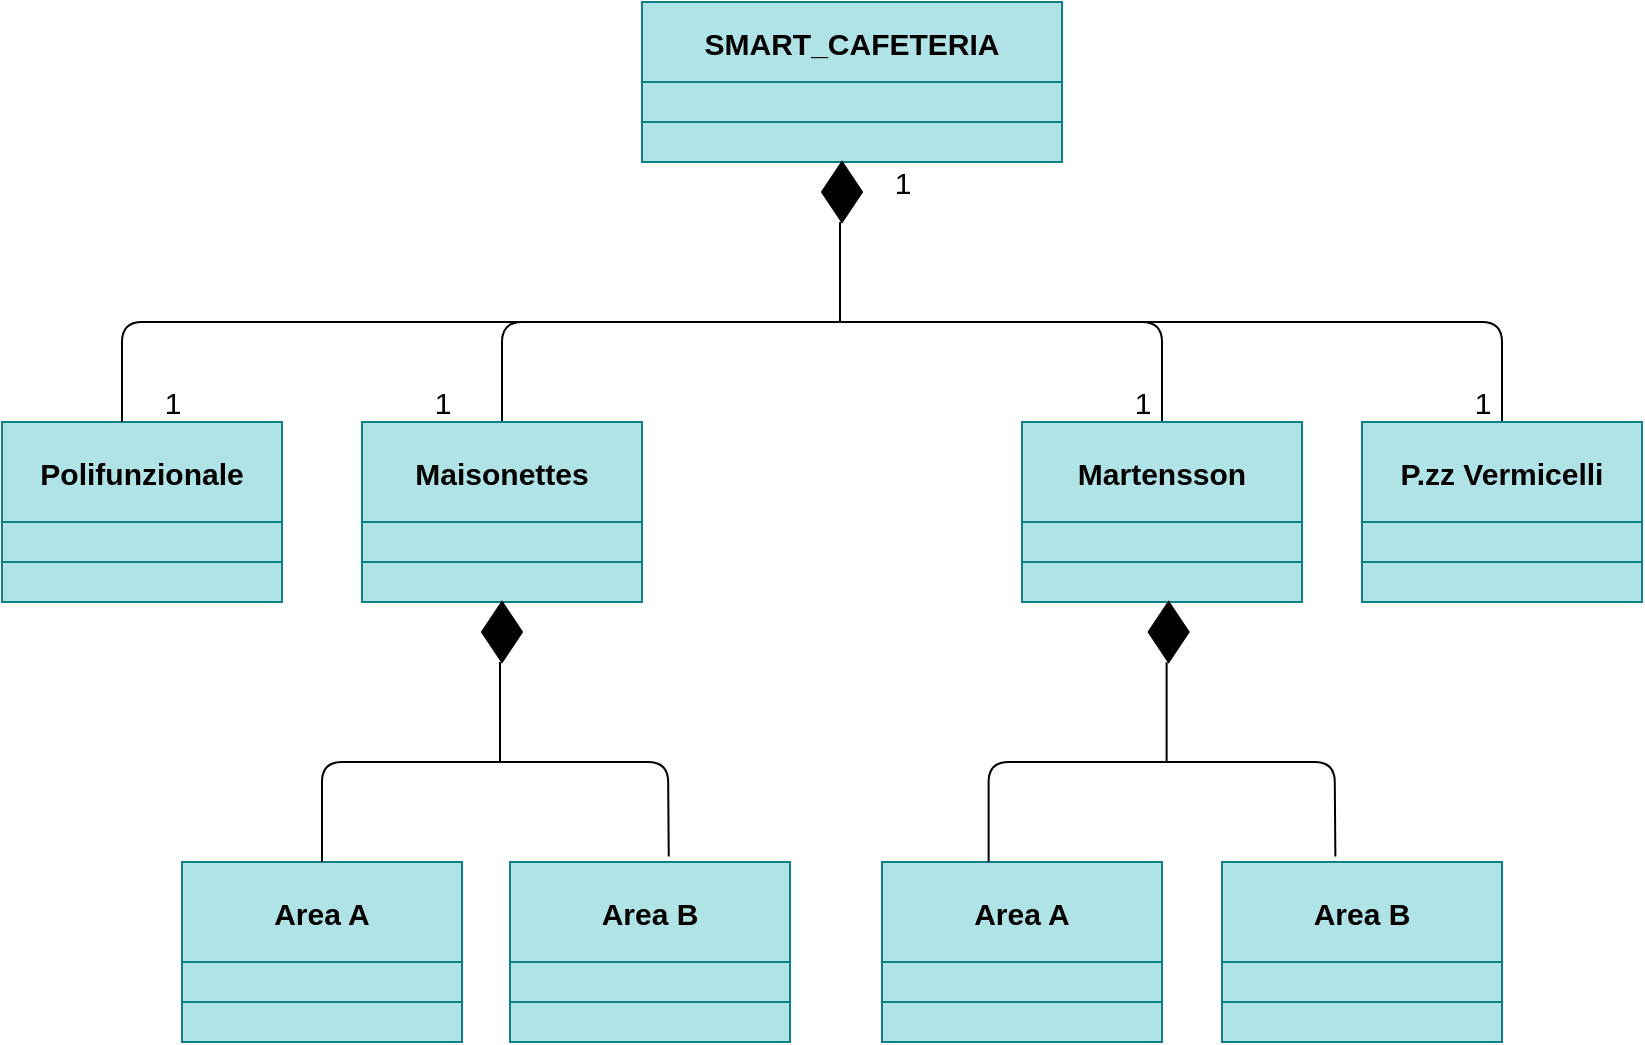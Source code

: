 <mxfile version="14.6.13" type="device"><diagram id="C5RBs43oDa-KdzZeNtuy" name="Page-1"><mxGraphModel dx="905" dy="672" grid="1" gridSize="10" guides="1" tooltips="1" connect="1" arrows="1" fold="1" page="1" pageScale="1" pageWidth="827" pageHeight="1169" math="0" shadow="0"><root><mxCell id="WIyWlLk6GJQsqaUBKTNV-0"/><mxCell id="WIyWlLk6GJQsqaUBKTNV-1" parent="WIyWlLk6GJQsqaUBKTNV-0"/><mxCell id="zkfFHV4jXpPFQw0GAbJ--0" value="SMART_CAFETERIA" style="swimlane;fontStyle=1;align=center;verticalAlign=middle;childLayout=stackLayout;horizontal=1;startSize=40;horizontalStack=0;resizeParent=1;resizeLast=0;collapsible=1;marginBottom=0;rounded=0;shadow=0;strokeWidth=1;labelBackgroundColor=none;fontSize=15;fillColor=#b0e3e6;strokeColor=#0e8088;" parent="WIyWlLk6GJQsqaUBKTNV-1" vertex="1"><mxGeometry x="340" y="20" width="210" height="80" as="geometry"><mxRectangle x="230" y="140" width="160" height="26" as="alternateBounds"/></mxGeometry></mxCell><mxCell id="wrboyRRPGr6BRCZR65KB-14" value="" style="rounded=0;whiteSpace=wrap;html=1;fillColor=#b0e3e6;strokeColor=#0e8088;" parent="zkfFHV4jXpPFQw0GAbJ--0" vertex="1"><mxGeometry y="40" width="210" height="20" as="geometry"/></mxCell><mxCell id="wrboyRRPGr6BRCZR65KB-15" value="" style="rounded=0;whiteSpace=wrap;html=1;fillColor=#b0e3e6;strokeColor=#0e8088;" parent="zkfFHV4jXpPFQw0GAbJ--0" vertex="1"><mxGeometry y="60" width="210" height="20" as="geometry"/></mxCell><mxCell id="HbgeqrJxLOaEAXsUwxn7-18" value="" style="rhombus;whiteSpace=wrap;html=1;fillColor=#000000;" parent="WIyWlLk6GJQsqaUBKTNV-1" vertex="1"><mxGeometry x="430" y="100" width="20" height="30" as="geometry"/></mxCell><mxCell id="HbgeqrJxLOaEAXsUwxn7-22" value="Polifunzionale" style="swimlane;fontStyle=1;align=center;verticalAlign=middle;childLayout=stackLayout;horizontal=1;startSize=50;horizontalStack=0;resizeParent=1;resizeLast=0;collapsible=1;marginBottom=0;rounded=0;shadow=0;strokeWidth=1;labelBackgroundColor=none;fontSize=15;fillColor=#b0e3e6;strokeColor=#0e8088;" parent="WIyWlLk6GJQsqaUBKTNV-1" vertex="1"><mxGeometry x="20" y="230" width="140" height="90" as="geometry"><mxRectangle x="230" y="140" width="160" height="26" as="alternateBounds"/></mxGeometry></mxCell><mxCell id="wrboyRRPGr6BRCZR65KB-0" value="" style="rounded=0;whiteSpace=wrap;html=1;fillColor=#b0e3e6;strokeColor=#0e8088;" parent="HbgeqrJxLOaEAXsUwxn7-22" vertex="1"><mxGeometry y="50" width="140" height="20" as="geometry"/></mxCell><mxCell id="wrboyRRPGr6BRCZR65KB-2" value="" style="rounded=0;whiteSpace=wrap;html=1;fillColor=#b0e3e6;strokeColor=#0e8088;" parent="HbgeqrJxLOaEAXsUwxn7-22" vertex="1"><mxGeometry y="70" width="140" height="20" as="geometry"/></mxCell><mxCell id="HbgeqrJxLOaEAXsUwxn7-27" value="" style="endArrow=none;html=1;fontSize=15;" parent="WIyWlLk6GJQsqaUBKTNV-1" edge="1"><mxGeometry width="50" height="50" relative="1" as="geometry"><mxPoint x="80" y="230" as="sourcePoint"/><mxPoint x="340" y="180" as="targetPoint"/><Array as="points"><mxPoint x="80" y="180"/></Array></mxGeometry></mxCell><mxCell id="HbgeqrJxLOaEAXsUwxn7-28" value="" style="endArrow=none;html=1;fontSize=15;exitX=0.5;exitY=0;exitDx=0;exitDy=0;" parent="WIyWlLk6GJQsqaUBKTNV-1" edge="1" source="wrboyRRPGr6BRCZR65KB-3"><mxGeometry width="50" height="50" relative="1" as="geometry"><mxPoint x="260" y="230.0" as="sourcePoint"/><mxPoint x="520" y="180" as="targetPoint"/><Array as="points"><mxPoint x="270" y="180"/></Array></mxGeometry></mxCell><mxCell id="HbgeqrJxLOaEAXsUwxn7-29" value="" style="endArrow=none;html=1;fontSize=15;exitX=0.5;exitY=0;exitDx=0;exitDy=0;" parent="WIyWlLk6GJQsqaUBKTNV-1" edge="1" source="wrboyRRPGr6BRCZR65KB-6"><mxGeometry width="50" height="50" relative="1" as="geometry"><mxPoint x="533" y="230.0" as="sourcePoint"/><mxPoint x="453" y="180" as="targetPoint"/><Array as="points"><mxPoint x="600" y="180"/></Array></mxGeometry></mxCell><mxCell id="HbgeqrJxLOaEAXsUwxn7-30" value="" style="endArrow=none;html=1;fontSize=15;exitX=0.5;exitY=0;exitDx=0;exitDy=0;" parent="WIyWlLk6GJQsqaUBKTNV-1" edge="1" source="wrboyRRPGr6BRCZR65KB-10"><mxGeometry width="50" height="50" relative="1" as="geometry"><mxPoint x="690" y="230.0" as="sourcePoint"/><mxPoint x="590" y="180" as="targetPoint"/><Array as="points"><mxPoint x="770" y="180"/></Array></mxGeometry></mxCell><mxCell id="HbgeqrJxLOaEAXsUwxn7-31" value="" style="endArrow=none;html=1;fontSize=15;" parent="WIyWlLk6GJQsqaUBKTNV-1" edge="1"><mxGeometry width="50" height="50" relative="1" as="geometry"><mxPoint x="439" y="180" as="sourcePoint"/><mxPoint x="439" y="130" as="targetPoint"/></mxGeometry></mxCell><mxCell id="HbgeqrJxLOaEAXsUwxn7-32" value="1" style="text;html=1;align=center;verticalAlign=middle;resizable=0;points=[];autosize=1;strokeColor=none;fontSize=15;" parent="WIyWlLk6GJQsqaUBKTNV-1" vertex="1"><mxGeometry x="95" y="210" width="20" height="20" as="geometry"/></mxCell><mxCell id="HbgeqrJxLOaEAXsUwxn7-33" value="1" style="text;html=1;align=center;verticalAlign=middle;resizable=0;points=[];autosize=1;strokeColor=none;fontSize=15;" parent="WIyWlLk6GJQsqaUBKTNV-1" vertex="1"><mxGeometry x="230" y="210" width="20" height="20" as="geometry"/></mxCell><mxCell id="HbgeqrJxLOaEAXsUwxn7-34" value="1" style="text;html=1;align=center;verticalAlign=middle;resizable=0;points=[];autosize=1;strokeColor=none;fontSize=15;" parent="WIyWlLk6GJQsqaUBKTNV-1" vertex="1"><mxGeometry x="580" y="210" width="20" height="20" as="geometry"/></mxCell><mxCell id="HbgeqrJxLOaEAXsUwxn7-35" value="1" style="text;html=1;align=center;verticalAlign=middle;resizable=0;points=[];autosize=1;strokeColor=none;fontSize=15;" parent="WIyWlLk6GJQsqaUBKTNV-1" vertex="1"><mxGeometry x="750" y="210" width="20" height="20" as="geometry"/></mxCell><mxCell id="HbgeqrJxLOaEAXsUwxn7-36" value="1" style="text;html=1;align=center;verticalAlign=middle;resizable=0;points=[];autosize=1;strokeColor=none;fontSize=15;" parent="WIyWlLk6GJQsqaUBKTNV-1" vertex="1"><mxGeometry x="460" y="100" width="20" height="20" as="geometry"/></mxCell><mxCell id="wrboyRRPGr6BRCZR65KB-3" value="Maisonettes" style="swimlane;fontStyle=1;align=center;verticalAlign=middle;childLayout=stackLayout;horizontal=1;startSize=50;horizontalStack=0;resizeParent=1;resizeLast=0;collapsible=1;marginBottom=0;rounded=0;shadow=0;strokeWidth=1;labelBackgroundColor=none;fontSize=15;fillColor=#b0e3e6;strokeColor=#0e8088;" parent="WIyWlLk6GJQsqaUBKTNV-1" vertex="1"><mxGeometry x="200" y="230" width="140" height="90" as="geometry"><mxRectangle x="230" y="140" width="160" height="26" as="alternateBounds"/></mxGeometry></mxCell><mxCell id="wrboyRRPGr6BRCZR65KB-4" value="" style="rounded=0;whiteSpace=wrap;html=1;fillColor=#b0e3e6;strokeColor=#0e8088;" parent="wrboyRRPGr6BRCZR65KB-3" vertex="1"><mxGeometry y="50" width="140" height="20" as="geometry"/></mxCell><mxCell id="wrboyRRPGr6BRCZR65KB-5" value="" style="rounded=0;whiteSpace=wrap;html=1;fillColor=#b0e3e6;strokeColor=#0e8088;" parent="wrboyRRPGr6BRCZR65KB-3" vertex="1"><mxGeometry y="70" width="140" height="20" as="geometry"/></mxCell><mxCell id="wrboyRRPGr6BRCZR65KB-6" value="Martensson" style="swimlane;fontStyle=1;align=center;verticalAlign=middle;childLayout=stackLayout;horizontal=1;startSize=50;horizontalStack=0;resizeParent=1;resizeLast=0;collapsible=1;marginBottom=0;rounded=0;shadow=0;strokeWidth=1;labelBackgroundColor=none;fontSize=15;fillColor=#b0e3e6;strokeColor=#0e8088;" parent="WIyWlLk6GJQsqaUBKTNV-1" vertex="1"><mxGeometry x="530" y="230" width="140" height="90" as="geometry"><mxRectangle x="230" y="140" width="160" height="26" as="alternateBounds"/></mxGeometry></mxCell><mxCell id="wrboyRRPGr6BRCZR65KB-7" value="" style="rounded=0;whiteSpace=wrap;html=1;fillColor=#b0e3e6;strokeColor=#0e8088;" parent="wrboyRRPGr6BRCZR65KB-6" vertex="1"><mxGeometry y="50" width="140" height="20" as="geometry"/></mxCell><mxCell id="wrboyRRPGr6BRCZR65KB-8" value="" style="rounded=0;whiteSpace=wrap;html=1;fillColor=#b0e3e6;strokeColor=#0e8088;" parent="wrboyRRPGr6BRCZR65KB-6" vertex="1"><mxGeometry y="70" width="140" height="20" as="geometry"/></mxCell><mxCell id="wrboyRRPGr6BRCZR65KB-10" value="P.zz Vermicelli" style="swimlane;fontStyle=1;align=center;verticalAlign=middle;childLayout=stackLayout;horizontal=1;startSize=50;horizontalStack=0;resizeParent=1;resizeLast=0;collapsible=1;marginBottom=0;rounded=0;shadow=0;strokeWidth=1;labelBackgroundColor=none;fontSize=15;fillColor=#b0e3e6;strokeColor=#0e8088;" parent="WIyWlLk6GJQsqaUBKTNV-1" vertex="1"><mxGeometry x="700" y="230" width="140" height="90" as="geometry"><mxRectangle x="230" y="140" width="160" height="26" as="alternateBounds"/></mxGeometry></mxCell><mxCell id="wrboyRRPGr6BRCZR65KB-11" value="" style="rounded=0;whiteSpace=wrap;html=1;fillColor=#b0e3e6;strokeColor=#0e8088;" parent="wrboyRRPGr6BRCZR65KB-10" vertex="1"><mxGeometry y="50" width="140" height="20" as="geometry"/></mxCell><mxCell id="wrboyRRPGr6BRCZR65KB-12" value="" style="rounded=0;whiteSpace=wrap;html=1;fillColor=#b0e3e6;strokeColor=#0e8088;" parent="wrboyRRPGr6BRCZR65KB-10" vertex="1"><mxGeometry y="70" width="140" height="20" as="geometry"/></mxCell><mxCell id="wrboyRRPGr6BRCZR65KB-13" value="" style="rounded=0;whiteSpace=wrap;html=1;fillColor=#b0e3e6;strokeColor=#0e8088;" parent="WIyWlLk6GJQsqaUBKTNV-1" vertex="1"><mxGeometry x="340" y="60" width="210" height="20" as="geometry"/></mxCell><mxCell id="kSe_vByspICk4e3TWtpY-0" value="Area A" style="swimlane;fontStyle=1;align=center;verticalAlign=middle;childLayout=stackLayout;horizontal=1;startSize=50;horizontalStack=0;resizeParent=1;resizeLast=0;collapsible=1;marginBottom=0;rounded=0;shadow=0;strokeWidth=1;labelBackgroundColor=none;fontSize=15;fillColor=#b0e3e6;strokeColor=#0e8088;" vertex="1" parent="WIyWlLk6GJQsqaUBKTNV-1"><mxGeometry x="110" y="450" width="140" height="90" as="geometry"><mxRectangle x="230" y="140" width="160" height="26" as="alternateBounds"/></mxGeometry></mxCell><mxCell id="kSe_vByspICk4e3TWtpY-1" value="" style="rounded=0;whiteSpace=wrap;html=1;fillColor=#b0e3e6;strokeColor=#0e8088;" vertex="1" parent="kSe_vByspICk4e3TWtpY-0"><mxGeometry y="50" width="140" height="20" as="geometry"/></mxCell><mxCell id="kSe_vByspICk4e3TWtpY-2" value="" style="rounded=0;whiteSpace=wrap;html=1;fillColor=#b0e3e6;strokeColor=#0e8088;" vertex="1" parent="kSe_vByspICk4e3TWtpY-0"><mxGeometry y="70" width="140" height="20" as="geometry"/></mxCell><mxCell id="kSe_vByspICk4e3TWtpY-3" value="Area B" style="swimlane;fontStyle=1;align=center;verticalAlign=middle;childLayout=stackLayout;horizontal=1;startSize=50;horizontalStack=0;resizeParent=1;resizeLast=0;collapsible=1;marginBottom=0;rounded=0;shadow=0;strokeWidth=1;labelBackgroundColor=none;fontSize=15;fillColor=#b0e3e6;strokeColor=#0e8088;" vertex="1" parent="WIyWlLk6GJQsqaUBKTNV-1"><mxGeometry x="274" y="450" width="140" height="90" as="geometry"><mxRectangle x="230" y="140" width="160" height="26" as="alternateBounds"/></mxGeometry></mxCell><mxCell id="kSe_vByspICk4e3TWtpY-4" value="" style="rounded=0;whiteSpace=wrap;html=1;fillColor=#b0e3e6;strokeColor=#0e8088;" vertex="1" parent="kSe_vByspICk4e3TWtpY-3"><mxGeometry y="50" width="140" height="20" as="geometry"/></mxCell><mxCell id="kSe_vByspICk4e3TWtpY-5" value="" style="rounded=0;whiteSpace=wrap;html=1;fillColor=#b0e3e6;strokeColor=#0e8088;" vertex="1" parent="kSe_vByspICk4e3TWtpY-3"><mxGeometry y="70" width="140" height="20" as="geometry"/></mxCell><mxCell id="kSe_vByspICk4e3TWtpY-6" value="Area A" style="swimlane;fontStyle=1;align=center;verticalAlign=middle;childLayout=stackLayout;horizontal=1;startSize=50;horizontalStack=0;resizeParent=1;resizeLast=0;collapsible=1;marginBottom=0;rounded=0;shadow=0;strokeWidth=1;labelBackgroundColor=none;fontSize=15;fillColor=#b0e3e6;strokeColor=#0e8088;" vertex="1" parent="WIyWlLk6GJQsqaUBKTNV-1"><mxGeometry x="460" y="450" width="140" height="90" as="geometry"><mxRectangle x="230" y="140" width="160" height="26" as="alternateBounds"/></mxGeometry></mxCell><mxCell id="kSe_vByspICk4e3TWtpY-7" value="" style="rounded=0;whiteSpace=wrap;html=1;fillColor=#b0e3e6;strokeColor=#0e8088;" vertex="1" parent="kSe_vByspICk4e3TWtpY-6"><mxGeometry y="50" width="140" height="20" as="geometry"/></mxCell><mxCell id="kSe_vByspICk4e3TWtpY-8" value="" style="rounded=0;whiteSpace=wrap;html=1;fillColor=#b0e3e6;strokeColor=#0e8088;" vertex="1" parent="kSe_vByspICk4e3TWtpY-6"><mxGeometry y="70" width="140" height="20" as="geometry"/></mxCell><mxCell id="kSe_vByspICk4e3TWtpY-9" value="Area B" style="swimlane;fontStyle=1;align=center;verticalAlign=middle;childLayout=stackLayout;horizontal=1;startSize=50;horizontalStack=0;resizeParent=1;resizeLast=0;collapsible=1;marginBottom=0;rounded=0;shadow=0;strokeWidth=1;labelBackgroundColor=none;fontSize=15;fillColor=#b0e3e6;strokeColor=#0e8088;" vertex="1" parent="WIyWlLk6GJQsqaUBKTNV-1"><mxGeometry x="630" y="450" width="140" height="90" as="geometry"><mxRectangle x="230" y="140" width="160" height="26" as="alternateBounds"/></mxGeometry></mxCell><mxCell id="kSe_vByspICk4e3TWtpY-10" value="" style="rounded=0;whiteSpace=wrap;html=1;fillColor=#b0e3e6;strokeColor=#0e8088;" vertex="1" parent="kSe_vByspICk4e3TWtpY-9"><mxGeometry y="50" width="140" height="20" as="geometry"/></mxCell><mxCell id="kSe_vByspICk4e3TWtpY-11" value="" style="rounded=0;whiteSpace=wrap;html=1;fillColor=#b0e3e6;strokeColor=#0e8088;" vertex="1" parent="kSe_vByspICk4e3TWtpY-9"><mxGeometry y="70" width="140" height="20" as="geometry"/></mxCell><mxCell id="kSe_vByspICk4e3TWtpY-18" value="" style="rhombus;whiteSpace=wrap;html=1;fillColor=#000000;" vertex="1" parent="WIyWlLk6GJQsqaUBKTNV-1"><mxGeometry x="260" y="320" width="20" height="30" as="geometry"/></mxCell><mxCell id="kSe_vByspICk4e3TWtpY-19" value="" style="endArrow=none;html=1;fontSize=15;exitX=0.5;exitY=0;exitDx=0;exitDy=0;entryX=0.567;entryY=-0.031;entryDx=0;entryDy=0;entryPerimeter=0;" edge="1" parent="WIyWlLk6GJQsqaUBKTNV-1" source="kSe_vByspICk4e3TWtpY-0" target="kSe_vByspICk4e3TWtpY-3"><mxGeometry width="50" height="50" relative="1" as="geometry"><mxPoint x="90" y="450.0" as="sourcePoint"/><mxPoint x="350" y="400" as="targetPoint"/><Array as="points"><mxPoint x="180" y="400"/><mxPoint x="353" y="400"/></Array></mxGeometry></mxCell><mxCell id="kSe_vByspICk4e3TWtpY-20" value="" style="endArrow=none;html=1;fontSize=15;" edge="1" parent="WIyWlLk6GJQsqaUBKTNV-1"><mxGeometry width="50" height="50" relative="1" as="geometry"><mxPoint x="269" y="400" as="sourcePoint"/><mxPoint x="269" y="350" as="targetPoint"/></mxGeometry></mxCell><mxCell id="kSe_vByspICk4e3TWtpY-21" value="" style="rhombus;whiteSpace=wrap;html=1;fillColor=#000000;" vertex="1" parent="WIyWlLk6GJQsqaUBKTNV-1"><mxGeometry x="593.31" y="320" width="20" height="30" as="geometry"/></mxCell><mxCell id="kSe_vByspICk4e3TWtpY-22" value="" style="endArrow=none;html=1;fontSize=15;exitX=0.5;exitY=0;exitDx=0;exitDy=0;entryX=0.567;entryY=-0.031;entryDx=0;entryDy=0;entryPerimeter=0;" edge="1" parent="WIyWlLk6GJQsqaUBKTNV-1"><mxGeometry width="50" height="50" relative="1" as="geometry"><mxPoint x="513.31" y="450" as="sourcePoint"/><mxPoint x="686.69" y="447.21" as="targetPoint"/><Array as="points"><mxPoint x="513.31" y="400"/><mxPoint x="686.31" y="400"/></Array></mxGeometry></mxCell><mxCell id="kSe_vByspICk4e3TWtpY-23" value="" style="endArrow=none;html=1;fontSize=15;" edge="1" parent="WIyWlLk6GJQsqaUBKTNV-1"><mxGeometry width="50" height="50" relative="1" as="geometry"><mxPoint x="602.31" y="400" as="sourcePoint"/><mxPoint x="602.31" y="350.0" as="targetPoint"/></mxGeometry></mxCell></root></mxGraphModel></diagram></mxfile>